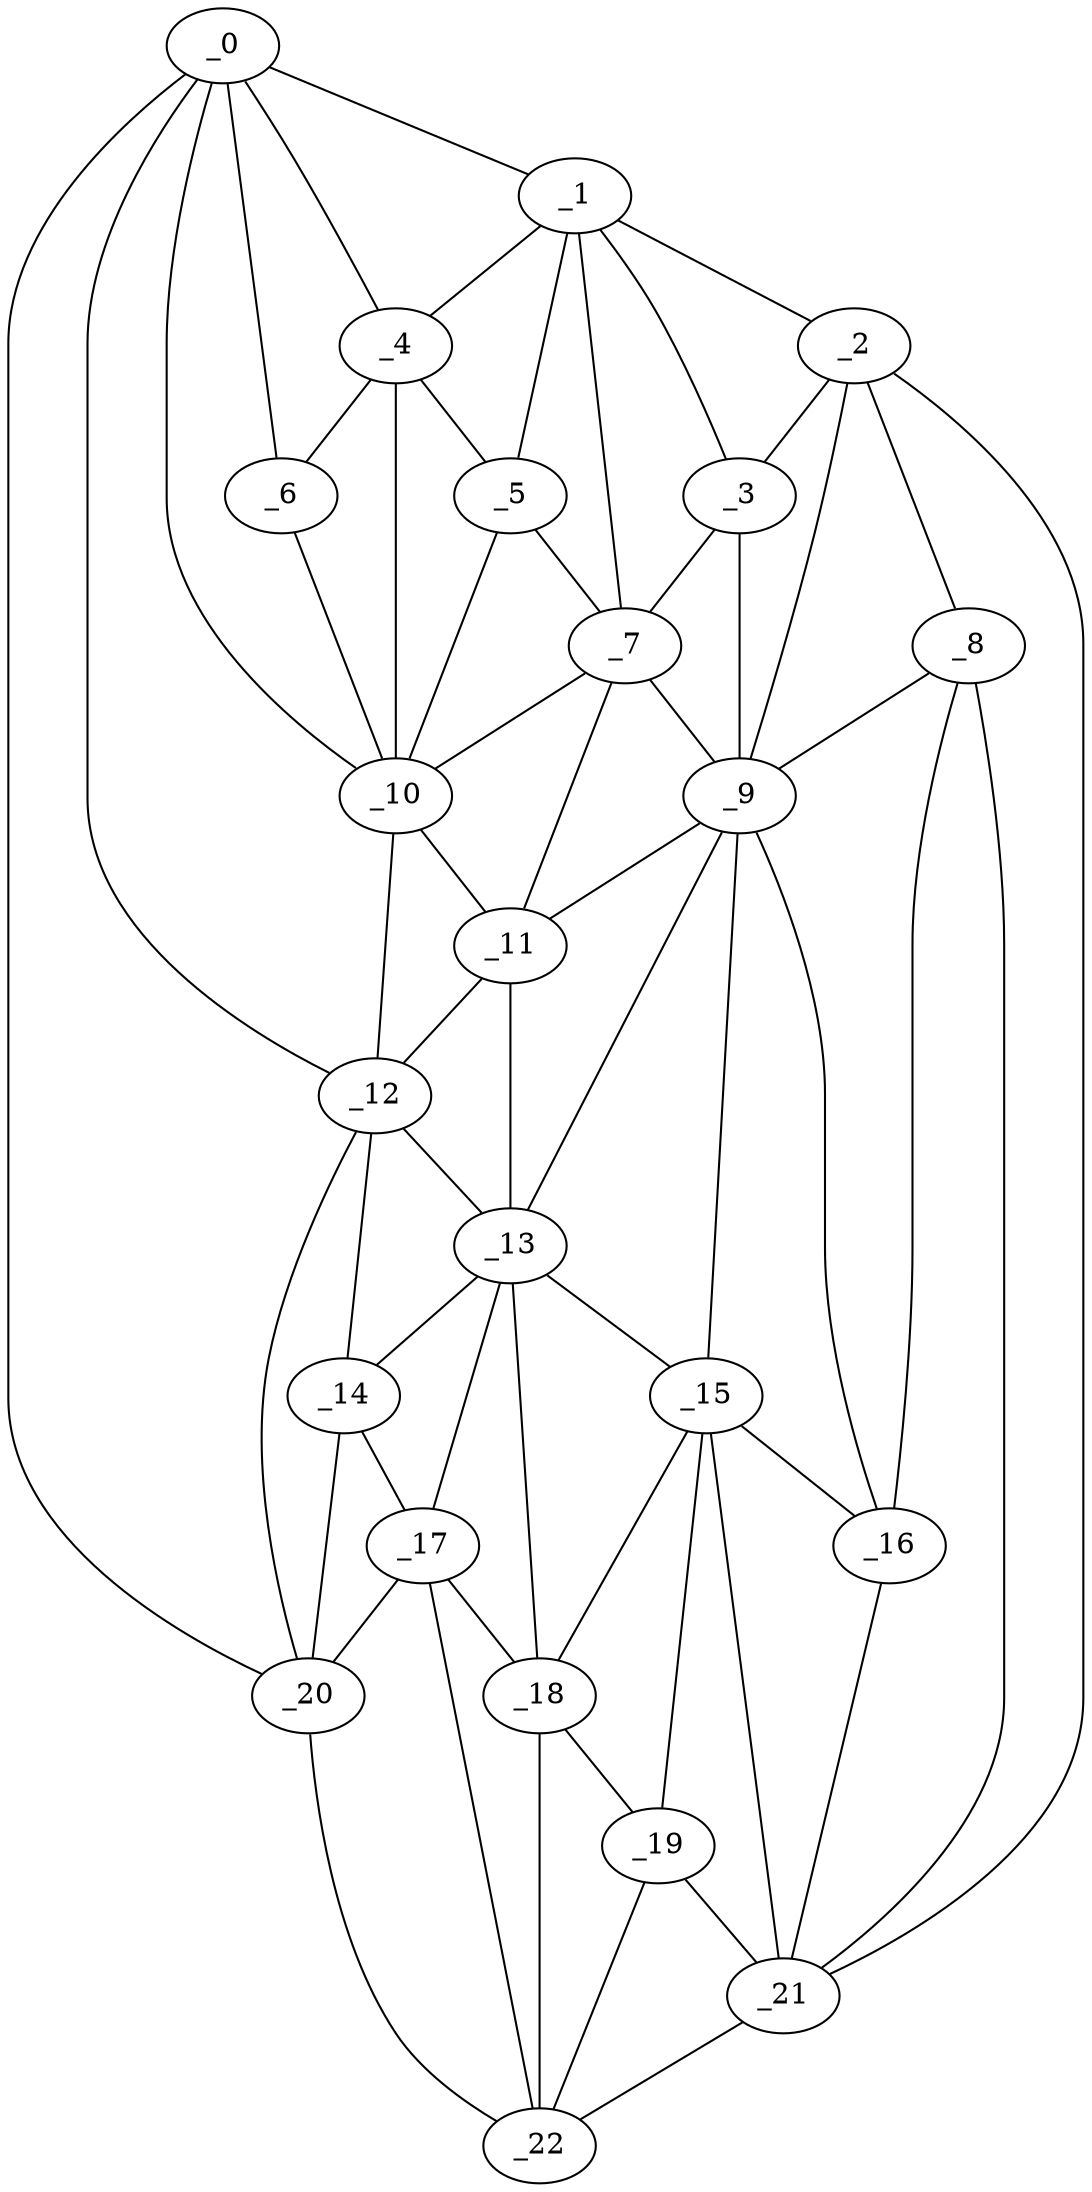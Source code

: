 graph "obj60__165.gxl" {
	_0	 [x=11,
		y=34];
	_1	 [x=12,
		y=55];
	_0 -- _1	 [valence=1];
	_4	 [x=37,
		y=47];
	_0 -- _4	 [valence=2];
	_6	 [x=41,
		y=40];
	_0 -- _6	 [valence=2];
	_10	 [x=54,
		y=40];
	_0 -- _10	 [valence=2];
	_12	 [x=83,
		y=37];
	_0 -- _12	 [valence=1];
	_20	 [x=115,
		y=27];
	_0 -- _20	 [valence=1];
	_2	 [x=31,
		y=104];
	_1 -- _2	 [valence=1];
	_3	 [x=36,
		y=76];
	_1 -- _3	 [valence=2];
	_1 -- _4	 [valence=2];
	_5	 [x=39,
		y=56];
	_1 -- _5	 [valence=1];
	_7	 [x=41,
		y=63];
	_1 -- _7	 [valence=2];
	_2 -- _3	 [valence=2];
	_8	 [x=49,
		y=102];
	_2 -- _8	 [valence=2];
	_9	 [x=50,
		y=82];
	_2 -- _9	 [valence=2];
	_21	 [x=115,
		y=97];
	_2 -- _21	 [valence=1];
	_3 -- _7	 [valence=2];
	_3 -- _9	 [valence=2];
	_4 -- _5	 [valence=2];
	_4 -- _6	 [valence=1];
	_4 -- _10	 [valence=2];
	_5 -- _7	 [valence=2];
	_5 -- _10	 [valence=1];
	_6 -- _10	 [valence=2];
	_7 -- _9	 [valence=2];
	_7 -- _10	 [valence=2];
	_11	 [x=71,
		y=41];
	_7 -- _11	 [valence=2];
	_8 -- _9	 [valence=2];
	_16	 [x=96,
		y=96];
	_8 -- _16	 [valence=2];
	_8 -- _21	 [valence=2];
	_9 -- _11	 [valence=1];
	_13	 [x=84,
		y=44];
	_9 -- _13	 [valence=1];
	_15	 [x=96,
		y=79];
	_9 -- _15	 [valence=2];
	_9 -- _16	 [valence=2];
	_10 -- _11	 [valence=2];
	_10 -- _12	 [valence=2];
	_11 -- _12	 [valence=2];
	_11 -- _13	 [valence=2];
	_12 -- _13	 [valence=1];
	_14	 [x=91,
		y=38];
	_12 -- _14	 [valence=2];
	_12 -- _20	 [valence=2];
	_13 -- _14	 [valence=2];
	_13 -- _15	 [valence=1];
	_17	 [x=98,
		y=43];
	_13 -- _17	 [valence=2];
	_18	 [x=98,
		y=52];
	_13 -- _18	 [valence=2];
	_14 -- _17	 [valence=2];
	_14 -- _20	 [valence=2];
	_15 -- _16	 [valence=2];
	_15 -- _18	 [valence=2];
	_19	 [x=110,
		y=71];
	_15 -- _19	 [valence=1];
	_15 -- _21	 [valence=2];
	_16 -- _21	 [valence=2];
	_17 -- _18	 [valence=2];
	_17 -- _20	 [valence=2];
	_22	 [x=123,
		y=48];
	_17 -- _22	 [valence=1];
	_18 -- _19	 [valence=2];
	_18 -- _22	 [valence=1];
	_19 -- _21	 [valence=1];
	_19 -- _22	 [valence=2];
	_20 -- _22	 [valence=1];
	_21 -- _22	 [valence=1];
}
